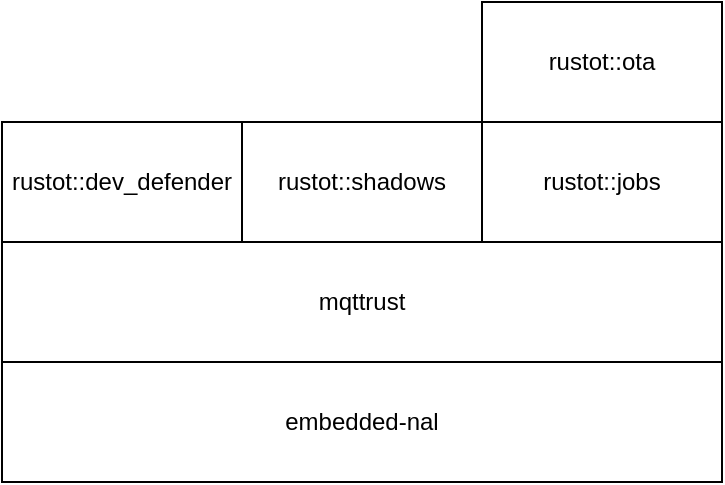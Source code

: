 <mxfile>
    <diagram id="OCeliohVpZ0w719LyYzf" name="Page-1">
        <mxGraphModel dx="1306" dy="887" grid="1" gridSize="10" guides="1" tooltips="1" connect="1" arrows="1" fold="1" page="1" pageScale="1" pageWidth="1169" pageHeight="827" math="0" shadow="0">
            <root>
                <mxCell id="0"/>
                <mxCell id="1" parent="0"/>
                <mxCell id="2" value="embedded-nal" style="rounded=0;whiteSpace=wrap;html=1;" vertex="1" parent="1">
                    <mxGeometry x="330" y="450" width="360" height="60" as="geometry"/>
                </mxCell>
                <mxCell id="3" value="mqttrust" style="rounded=0;whiteSpace=wrap;html=1;" vertex="1" parent="1">
                    <mxGeometry x="330" y="390" width="360" height="60" as="geometry"/>
                </mxCell>
                <mxCell id="5" value="rustot::jobs" style="rounded=0;whiteSpace=wrap;html=1;" vertex="1" parent="1">
                    <mxGeometry x="570" y="330" width="120" height="60" as="geometry"/>
                </mxCell>
                <mxCell id="6" value="rustot::ota" style="rounded=0;whiteSpace=wrap;html=1;" vertex="1" parent="1">
                    <mxGeometry x="570" y="270" width="120" height="60" as="geometry"/>
                </mxCell>
                <mxCell id="7" value="rustot::shadows" style="rounded=0;whiteSpace=wrap;html=1;" vertex="1" parent="1">
                    <mxGeometry x="450" y="330" width="120" height="60" as="geometry"/>
                </mxCell>
                <mxCell id="8" value="rustot::dev_defender" style="rounded=0;whiteSpace=wrap;html=1;" vertex="1" parent="1">
                    <mxGeometry x="330" y="330" width="120" height="60" as="geometry"/>
                </mxCell>
            </root>
        </mxGraphModel>
    </diagram>
</mxfile>